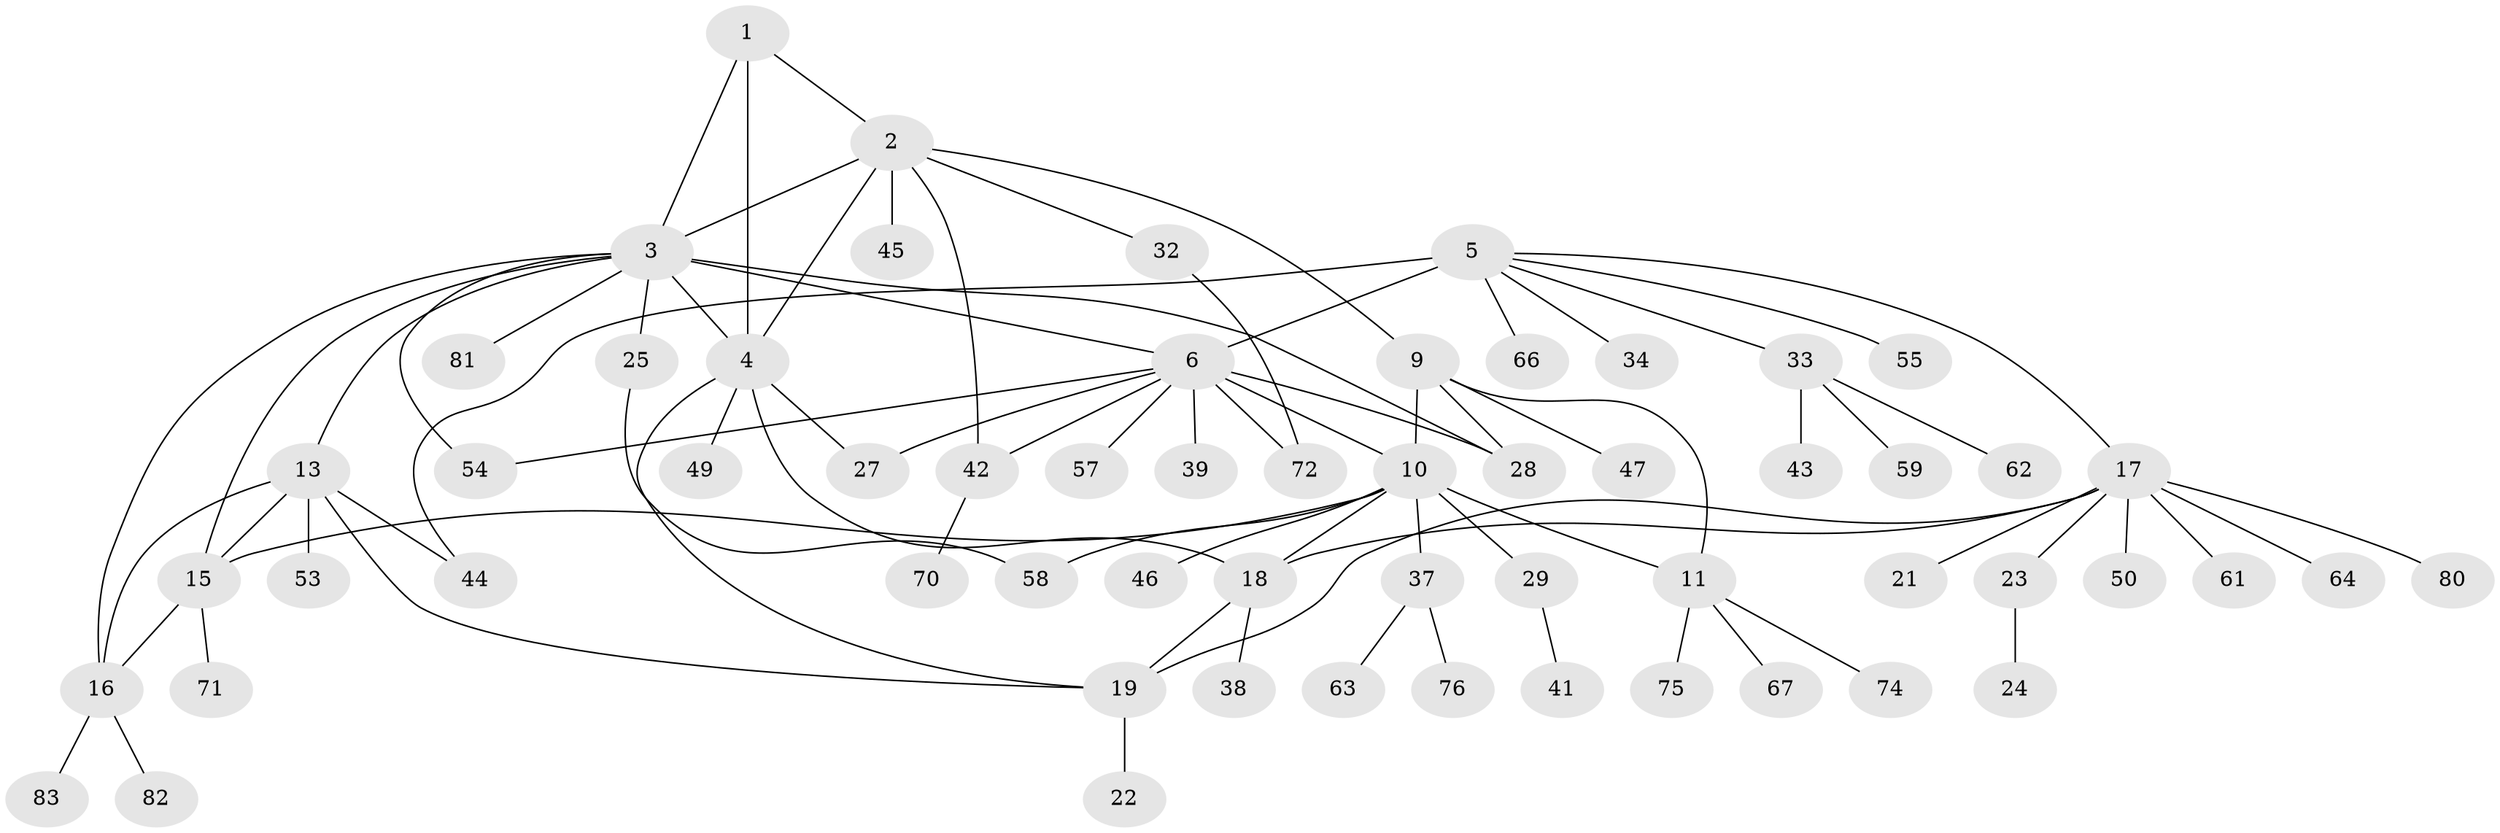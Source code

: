 // Generated by graph-tools (version 1.1) at 2025/24/03/03/25 07:24:18]
// undirected, 60 vertices, 81 edges
graph export_dot {
graph [start="1"]
  node [color=gray90,style=filled];
  1 [super="+26"];
  2 [super="+69"];
  3 [super="+14"];
  4 [super="+73"];
  5 [super="+7"];
  6 [super="+8"];
  9 [super="+35"];
  10 [super="+12"];
  11 [super="+51"];
  13 [super="+48"];
  15 [super="+68"];
  16 [super="+31"];
  17 [super="+56"];
  18 [super="+20"];
  19 [super="+84"];
  21;
  22;
  23;
  24 [super="+36"];
  25 [super="+52"];
  27;
  28 [super="+30"];
  29;
  32;
  33 [super="+40"];
  34;
  37 [super="+65"];
  38;
  39;
  41 [super="+60"];
  42;
  43 [super="+79"];
  44;
  45 [super="+78"];
  46;
  47;
  49;
  50 [super="+77"];
  53;
  54;
  55;
  57;
  58;
  59;
  61;
  62;
  63;
  64;
  66;
  67;
  70;
  71;
  72;
  74;
  75;
  76;
  80;
  81;
  82;
  83;
  1 -- 2;
  1 -- 3;
  1 -- 4;
  2 -- 3;
  2 -- 4;
  2 -- 9;
  2 -- 32;
  2 -- 42;
  2 -- 45;
  3 -- 4;
  3 -- 25;
  3 -- 28;
  3 -- 54;
  3 -- 6 [weight=2];
  3 -- 16;
  3 -- 81;
  3 -- 13;
  3 -- 15;
  4 -- 18;
  4 -- 27;
  4 -- 49;
  4 -- 19;
  5 -- 6 [weight=4];
  5 -- 17;
  5 -- 33;
  5 -- 44;
  5 -- 55;
  5 -- 34;
  5 -- 66;
  6 -- 27;
  6 -- 39;
  6 -- 54;
  6 -- 57;
  6 -- 72;
  6 -- 42;
  6 -- 10;
  6 -- 28;
  9 -- 10 [weight=2];
  9 -- 11;
  9 -- 47;
  9 -- 28;
  10 -- 11 [weight=2];
  10 -- 29;
  10 -- 37;
  10 -- 46;
  10 -- 15;
  10 -- 18;
  10 -- 58;
  11 -- 67;
  11 -- 75;
  11 -- 74;
  13 -- 15;
  13 -- 16;
  13 -- 19;
  13 -- 44;
  13 -- 53;
  15 -- 16;
  15 -- 71;
  16 -- 82;
  16 -- 83;
  17 -- 18 [weight=2];
  17 -- 19;
  17 -- 21;
  17 -- 23;
  17 -- 50;
  17 -- 61;
  17 -- 64;
  17 -- 80;
  18 -- 19 [weight=2];
  18 -- 38;
  19 -- 22;
  23 -- 24;
  25 -- 58;
  29 -- 41;
  32 -- 72;
  33 -- 43;
  33 -- 59;
  33 -- 62;
  37 -- 63;
  37 -- 76;
  42 -- 70;
}

